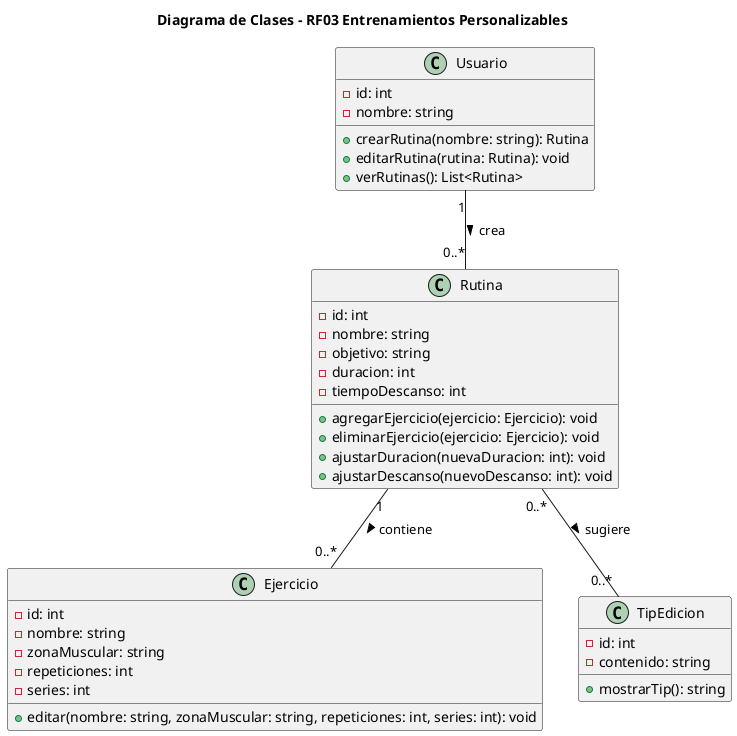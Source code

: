 @startuml Entrenamientos Personalizables RF03

title Diagrama de Clases - RF03 Entrenamientos Personalizables

class Usuario {
    - id: int
    - nombre: string
    + crearRutina(nombre: string): Rutina
    + editarRutina(rutina: Rutina): void
    + verRutinas(): List<Rutina>
}

class Rutina {
    - id: int
    - nombre: string
    - objetivo: string
    - duracion: int
    - tiempoDescanso: int
    + agregarEjercicio(ejercicio: Ejercicio): void
    + eliminarEjercicio(ejercicio: Ejercicio): void
    + ajustarDuracion(nuevaDuracion: int): void
    + ajustarDescanso(nuevoDescanso: int): void
}

class Ejercicio {
    - id: int
    - nombre: string
    - zonaMuscular: string
    - repeticiones: int
    - series: int
    + editar(nombre: string, zonaMuscular: string, repeticiones: int, series: int): void
}

class TipEdicion {
    - id: int
    - contenido: string
    + mostrarTip(): string
}

Usuario "1" -- "0..*" Rutina : crea >
Rutina "1" -- "0..*" Ejercicio : contiene >
Rutina "0..*" -- "0..*" TipEdicion : sugiere >

@enduml